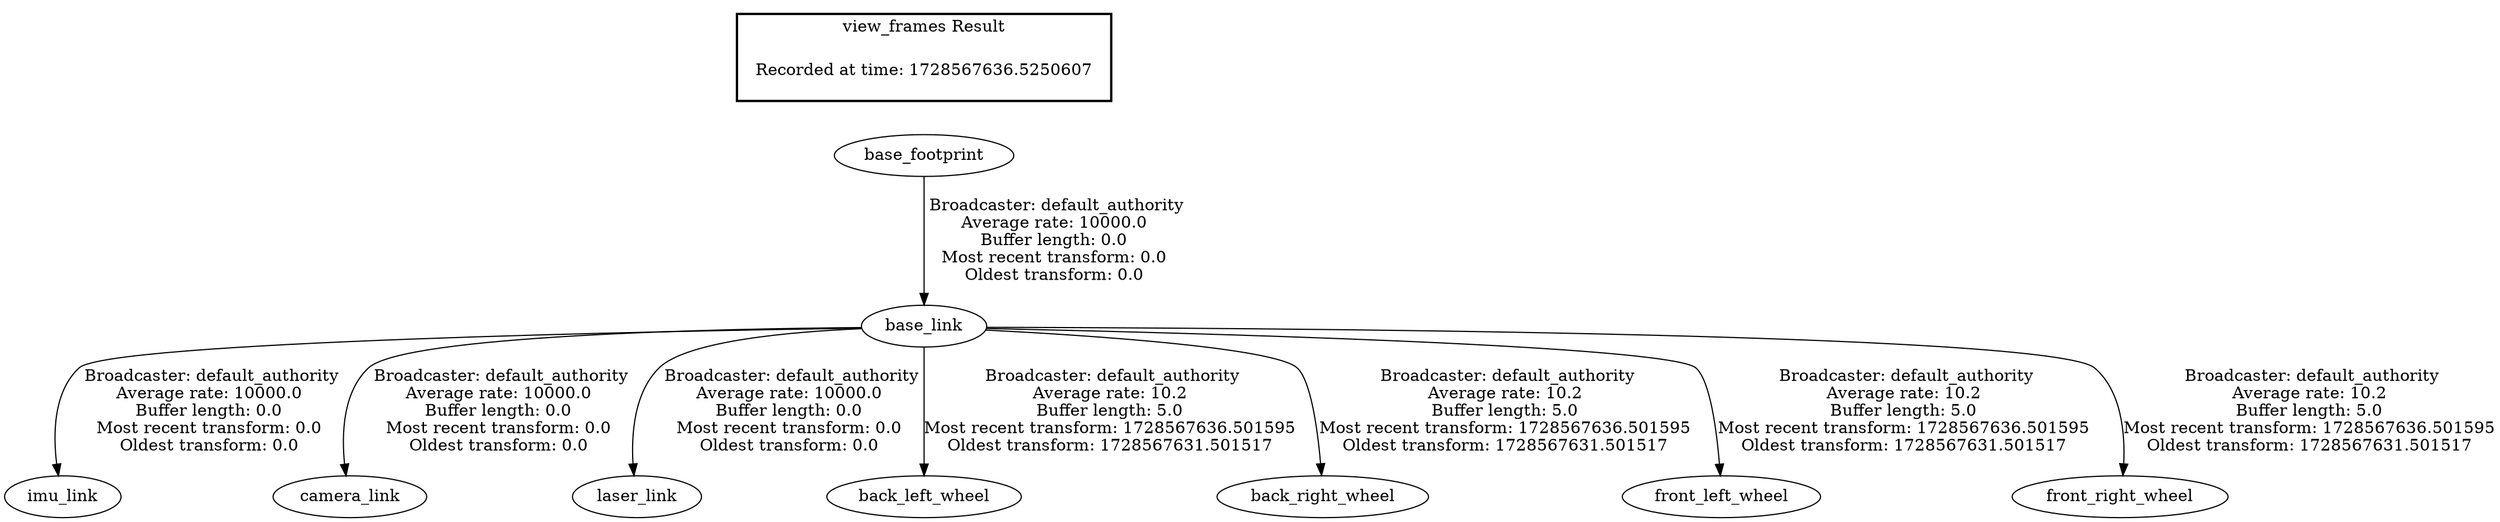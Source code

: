 digraph G {
"base_link" -> "imu_link"[label=" Broadcaster: default_authority\nAverage rate: 10000.0\nBuffer length: 0.0\nMost recent transform: 0.0\nOldest transform: 0.0\n"];
"base_footprint" -> "base_link"[label=" Broadcaster: default_authority\nAverage rate: 10000.0\nBuffer length: 0.0\nMost recent transform: 0.0\nOldest transform: 0.0\n"];
"base_link" -> "camera_link"[label=" Broadcaster: default_authority\nAverage rate: 10000.0\nBuffer length: 0.0\nMost recent transform: 0.0\nOldest transform: 0.0\n"];
"base_link" -> "laser_link"[label=" Broadcaster: default_authority\nAverage rate: 10000.0\nBuffer length: 0.0\nMost recent transform: 0.0\nOldest transform: 0.0\n"];
"base_link" -> "back_left_wheel"[label=" Broadcaster: default_authority\nAverage rate: 10.2\nBuffer length: 5.0\nMost recent transform: 1728567636.501595\nOldest transform: 1728567631.501517\n"];
"base_link" -> "back_right_wheel"[label=" Broadcaster: default_authority\nAverage rate: 10.2\nBuffer length: 5.0\nMost recent transform: 1728567636.501595\nOldest transform: 1728567631.501517\n"];
"base_link" -> "front_left_wheel"[label=" Broadcaster: default_authority\nAverage rate: 10.2\nBuffer length: 5.0\nMost recent transform: 1728567636.501595\nOldest transform: 1728567631.501517\n"];
"base_link" -> "front_right_wheel"[label=" Broadcaster: default_authority\nAverage rate: 10.2\nBuffer length: 5.0\nMost recent transform: 1728567636.501595\nOldest transform: 1728567631.501517\n"];
edge [style=invis];
 subgraph cluster_legend { style=bold; color=black; label ="view_frames Result";
"Recorded at time: 1728567636.5250607"[ shape=plaintext ] ;
}->"base_footprint";
}
